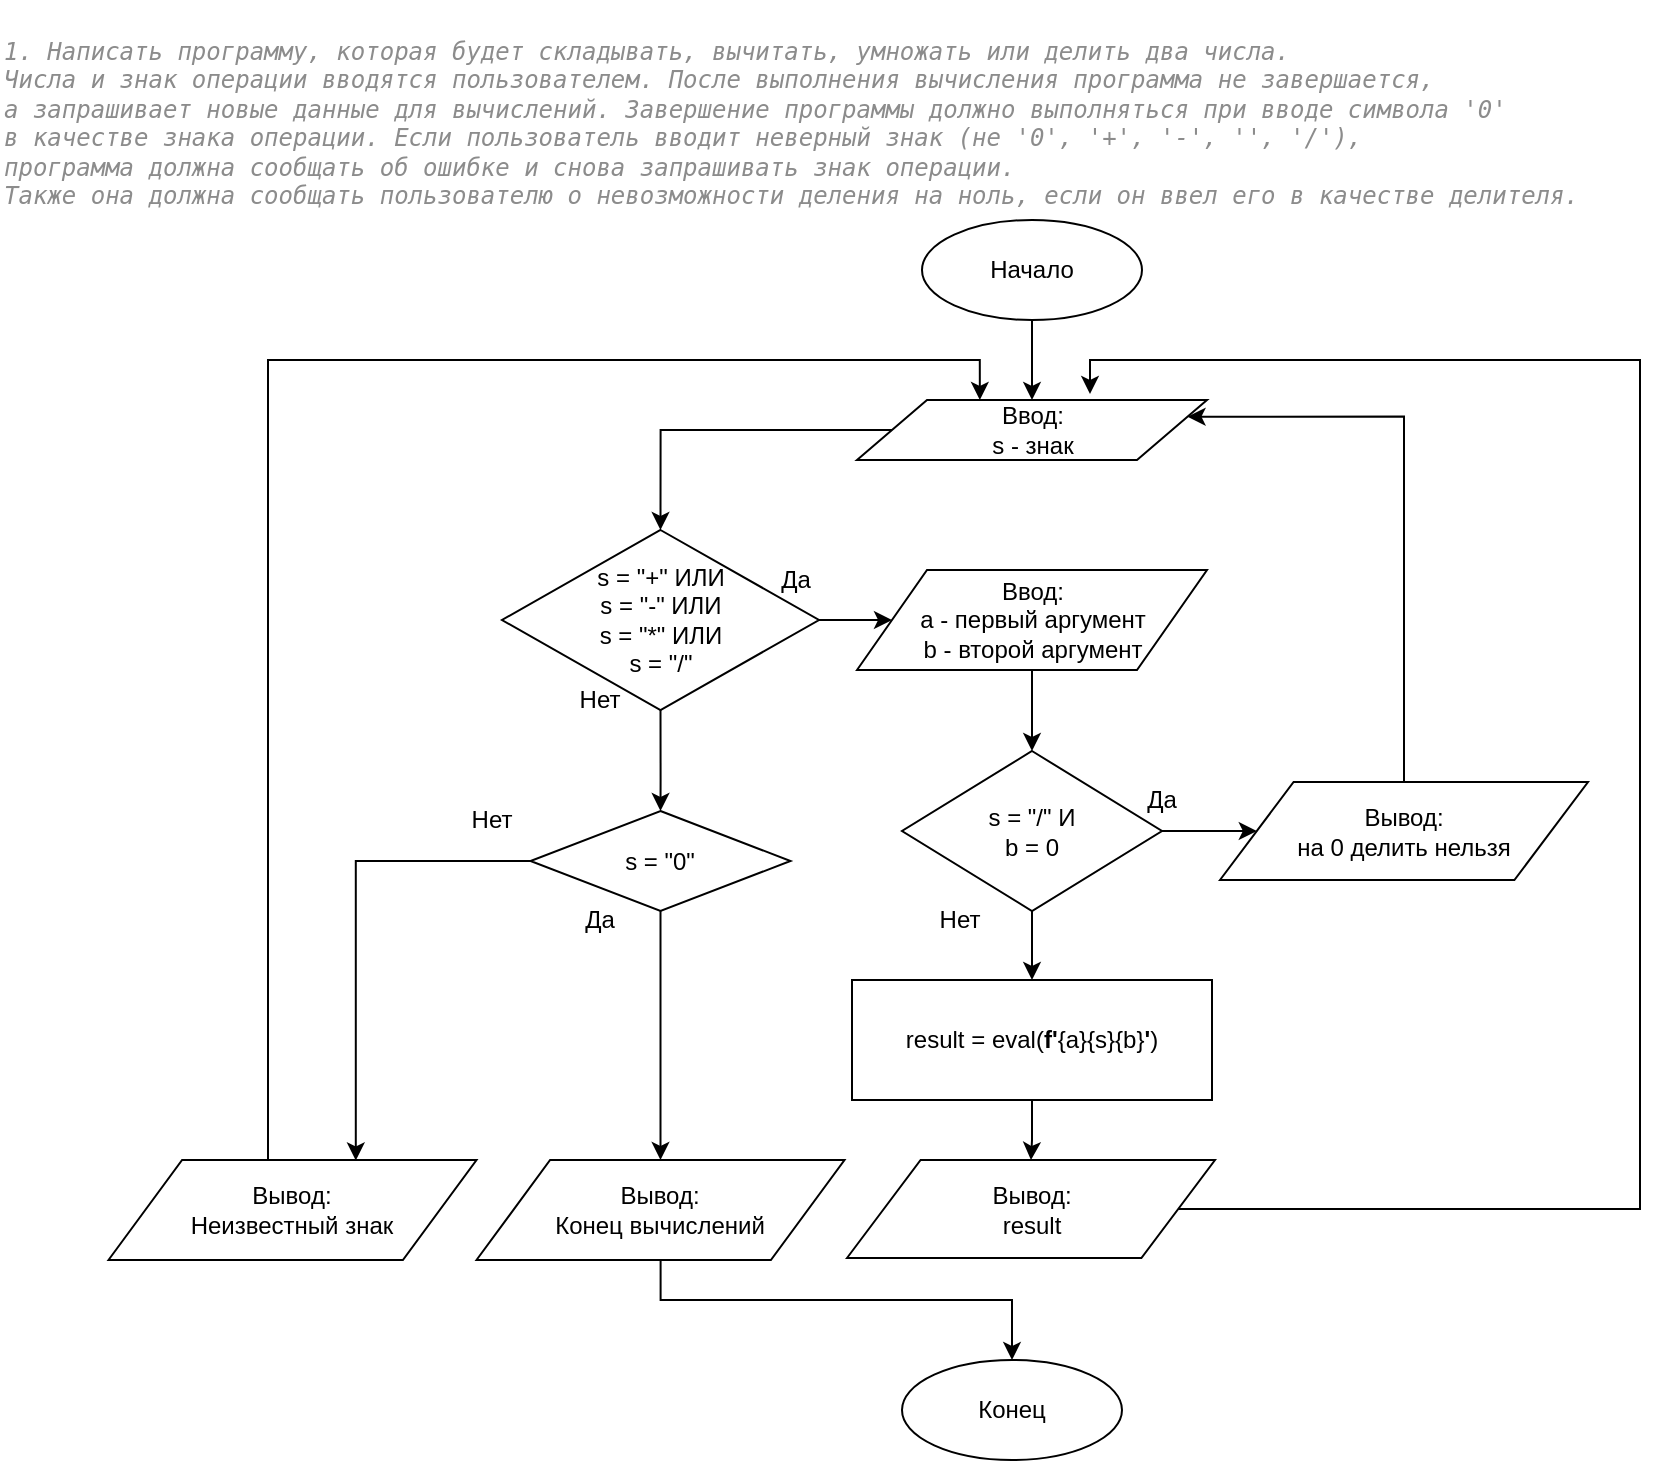 <mxfile version="13.4.6" type="device" pages="2"><diagram id="81qUZh4XF6l_Lqm-g2Ut" name="task_1"><mxGraphModel dx="1108" dy="668" grid="1" gridSize="10" guides="1" tooltips="1" connect="1" arrows="1" fold="1" page="1" pageScale="1" pageWidth="850" pageHeight="1100" math="0" shadow="0"><root><mxCell id="0"/><mxCell id="1" parent="0"/><mxCell id="Z9RbrTH4uGzo1pY_8Hb_-7" style="edgeStyle=orthogonalEdgeStyle;rounded=0;orthogonalLoop=1;jettySize=auto;html=1;" edge="1" parent="1" source="Z9RbrTH4uGzo1pY_8Hb_-1" target="Z9RbrTH4uGzo1pY_8Hb_-6"><mxGeometry relative="1" as="geometry"/></mxCell><mxCell id="Z9RbrTH4uGzo1pY_8Hb_-1" value="Начало" style="ellipse;whiteSpace=wrap;html=1;" vertex="1" parent="1"><mxGeometry x="461" y="110" width="110" height="50" as="geometry"/></mxCell><mxCell id="Z9RbrTH4uGzo1pY_8Hb_-2" value="&lt;pre style=&quot;background-color: #ffffff ; color: #080808 ; font-family: &amp;quot;jetbrains mono&amp;quot; , monospace ; font-size: 9 8pt&quot;&gt;&lt;span style=&quot;color: #8c8c8c ; font-style: italic&quot;&gt;1. Написать программу, которая будет складывать, вычитать, умножать или делить два числа.&lt;br&gt;&lt;/span&gt;&lt;span style=&quot;color: #8c8c8c ; font-style: italic&quot;&gt;Числа и знак операции вводятся пользователем. После выполнения вычисления программа не завершается,&lt;br&gt;&lt;/span&gt;&lt;span style=&quot;color: #8c8c8c ; font-style: italic&quot;&gt;а запрашивает новые данные для вычислений. Завершение программы должно выполняться при вводе символа '0'&lt;br&gt;&lt;/span&gt;&lt;span style=&quot;color: #8c8c8c ; font-style: italic&quot;&gt;в качестве знака операции. Если пользователь вводит неверный знак (не '0', '+', '-', '', '/'),&lt;br&gt;&lt;/span&gt;&lt;span style=&quot;color: #8c8c8c ; font-style: italic&quot;&gt;программа должна сообщать об ошибке и снова запрашивать знак операции.&lt;br&gt;&lt;/span&gt;&lt;span style=&quot;color: #8c8c8c ; font-style: italic&quot;&gt;Также она должна сообщать пользователю о невозможности деления на ноль, если он ввел его в качестве делителя.&lt;/span&gt;&lt;/pre&gt;" style="text;whiteSpace=wrap;html=1;" vertex="1" parent="1"><mxGeometry width="550" height="120" as="geometry"/></mxCell><mxCell id="Z9RbrTH4uGzo1pY_8Hb_-59" style="edgeStyle=orthogonalEdgeStyle;rounded=0;orthogonalLoop=1;jettySize=auto;html=1;entryX=0.5;entryY=0;entryDx=0;entryDy=0;" edge="1" parent="1" source="Z9RbrTH4uGzo1pY_8Hb_-6" target="Z9RbrTH4uGzo1pY_8Hb_-66"><mxGeometry relative="1" as="geometry"/></mxCell><mxCell id="Z9RbrTH4uGzo1pY_8Hb_-6" value="&lt;div&gt;Ввод:&lt;/div&gt;s - знак" style="shape=parallelogram;perimeter=parallelogramPerimeter;whiteSpace=wrap;html=1;" vertex="1" parent="1"><mxGeometry x="428.5" y="200" width="175" height="30" as="geometry"/></mxCell><mxCell id="Z9RbrTH4uGzo1pY_8Hb_-96" style="edgeStyle=orthogonalEdgeStyle;rounded=0;orthogonalLoop=1;jettySize=auto;html=1;entryX=0;entryY=0.5;entryDx=0;entryDy=0;" edge="1" parent="1" source="Z9RbrTH4uGzo1pY_8Hb_-17" target="Z9RbrTH4uGzo1pY_8Hb_-33"><mxGeometry relative="1" as="geometry"/></mxCell><mxCell id="Z9RbrTH4uGzo1pY_8Hb_-99" style="edgeStyle=orthogonalEdgeStyle;rounded=0;orthogonalLoop=1;jettySize=auto;html=1;entryX=0.5;entryY=0;entryDx=0;entryDy=0;" edge="1" parent="1" source="Z9RbrTH4uGzo1pY_8Hb_-17" target="Z9RbrTH4uGzo1pY_8Hb_-22"><mxGeometry relative="1" as="geometry"/></mxCell><mxCell id="Z9RbrTH4uGzo1pY_8Hb_-17" value="&lt;div&gt;s = &quot;/&quot; И&lt;/div&gt;&lt;div&gt;b = 0&lt;br&gt;&lt;/div&gt;" style="rhombus;whiteSpace=wrap;html=1;" vertex="1" parent="1"><mxGeometry x="451" y="375.5" width="130" height="80" as="geometry"/></mxCell><mxCell id="Z9RbrTH4uGzo1pY_8Hb_-18" value="Да" style="text;html=1;strokeColor=none;fillColor=none;align=center;verticalAlign=middle;whiteSpace=wrap;rounded=0;" vertex="1" parent="1"><mxGeometry x="560.5" y="390" width="40" height="20" as="geometry"/></mxCell><mxCell id="Z9RbrTH4uGzo1pY_8Hb_-19" value="Нет" style="text;html=1;strokeColor=none;fillColor=none;align=center;verticalAlign=middle;whiteSpace=wrap;rounded=0;" vertex="1" parent="1"><mxGeometry x="460" y="450" width="40" height="20" as="geometry"/></mxCell><mxCell id="Z9RbrTH4uGzo1pY_8Hb_-100" style="edgeStyle=orthogonalEdgeStyle;rounded=0;orthogonalLoop=1;jettySize=auto;html=1;entryX=0.5;entryY=0;entryDx=0;entryDy=0;" edge="1" parent="1" source="Z9RbrTH4uGzo1pY_8Hb_-22" target="Z9RbrTH4uGzo1pY_8Hb_-35"><mxGeometry relative="1" as="geometry"/></mxCell><mxCell id="Z9RbrTH4uGzo1pY_8Hb_-22" value="result = eval(&lt;span style=&quot;font-weight: bold&quot;&gt;f'&lt;/span&gt;{a}{s}{b}&lt;span style=&quot;font-weight: bold&quot;&gt;'&lt;/span&gt;)" style="rounded=0;whiteSpace=wrap;html=1;" vertex="1" parent="1"><mxGeometry x="426" y="490" width="180" height="60" as="geometry"/></mxCell><mxCell id="Z9RbrTH4uGzo1pY_8Hb_-103" style="edgeStyle=orthogonalEdgeStyle;rounded=0;orthogonalLoop=1;jettySize=auto;html=1;entryX=1;entryY=0.25;entryDx=0;entryDy=0;" edge="1" parent="1" source="Z9RbrTH4uGzo1pY_8Hb_-33" target="Z9RbrTH4uGzo1pY_8Hb_-6"><mxGeometry relative="1" as="geometry"><Array as="points"><mxPoint x="702" y="208"/></Array></mxGeometry></mxCell><mxCell id="Z9RbrTH4uGzo1pY_8Hb_-33" value="&lt;div&gt;Вывод:&lt;/div&gt;&lt;div&gt;на 0 делить нельзя&lt;br&gt;&lt;/div&gt;" style="shape=parallelogram;perimeter=parallelogramPerimeter;whiteSpace=wrap;html=1;" vertex="1" parent="1"><mxGeometry x="610" y="391" width="184" height="49" as="geometry"/></mxCell><mxCell id="Z9RbrTH4uGzo1pY_8Hb_-101" style="edgeStyle=orthogonalEdgeStyle;rounded=0;orthogonalLoop=1;jettySize=auto;html=1;" edge="1" parent="1" source="Z9RbrTH4uGzo1pY_8Hb_-35"><mxGeometry relative="1" as="geometry"><mxPoint x="545" y="197" as="targetPoint"/><Array as="points"><mxPoint x="820" y="604"/><mxPoint x="820" y="180"/><mxPoint x="545" y="180"/></Array></mxGeometry></mxCell><mxCell id="Z9RbrTH4uGzo1pY_8Hb_-35" value="&lt;div&gt;Вывод:&lt;/div&gt;&lt;div&gt;result&lt;br&gt;&lt;/div&gt;" style="shape=parallelogram;perimeter=parallelogramPerimeter;whiteSpace=wrap;html=1;" vertex="1" parent="1"><mxGeometry x="423.5" y="580" width="184" height="49" as="geometry"/></mxCell><mxCell id="Z9RbrTH4uGzo1pY_8Hb_-36" value="&lt;div&gt;Конец&lt;/div&gt;" style="ellipse;whiteSpace=wrap;html=1;" vertex="1" parent="1"><mxGeometry x="451" y="680" width="110" height="50" as="geometry"/></mxCell><mxCell id="Z9RbrTH4uGzo1pY_8Hb_-108" style="edgeStyle=orthogonalEdgeStyle;rounded=0;orthogonalLoop=1;jettySize=auto;html=1;entryX=0.351;entryY=0;entryDx=0;entryDy=0;entryPerimeter=0;" edge="1" parent="1" source="Z9RbrTH4uGzo1pY_8Hb_-43" target="Z9RbrTH4uGzo1pY_8Hb_-6"><mxGeometry relative="1" as="geometry"><Array as="points"><mxPoint x="134" y="180"/><mxPoint x="490" y="180"/></Array></mxGeometry></mxCell><mxCell id="Z9RbrTH4uGzo1pY_8Hb_-43" value="&lt;div&gt;Вывод:&lt;/div&gt;&lt;div&gt;Неизвестный знак&lt;br&gt;&lt;/div&gt;" style="shape=parallelogram;perimeter=parallelogramPerimeter;whiteSpace=wrap;html=1;" vertex="1" parent="1"><mxGeometry x="54.25" y="580" width="184" height="50" as="geometry"/></mxCell><mxCell id="Z9RbrTH4uGzo1pY_8Hb_-109" style="edgeStyle=orthogonalEdgeStyle;rounded=0;orthogonalLoop=1;jettySize=auto;html=1;" edge="1" parent="1" source="Z9RbrTH4uGzo1pY_8Hb_-51" target="Z9RbrTH4uGzo1pY_8Hb_-36"><mxGeometry relative="1" as="geometry"><Array as="points"><mxPoint x="330" y="650"/><mxPoint x="506" y="650"/></Array></mxGeometry></mxCell><mxCell id="Z9RbrTH4uGzo1pY_8Hb_-51" value="&lt;div&gt;Вывод:&lt;/div&gt;&lt;div&gt;Конец вычислений&lt;br&gt;&lt;/div&gt;" style="shape=parallelogram;perimeter=parallelogramPerimeter;whiteSpace=wrap;html=1;" vertex="1" parent="1"><mxGeometry x="238.25" y="580" width="184" height="50" as="geometry"/></mxCell><mxCell id="Z9RbrTH4uGzo1pY_8Hb_-105" style="edgeStyle=orthogonalEdgeStyle;rounded=0;orthogonalLoop=1;jettySize=auto;html=1;exitX=0.5;exitY=1;exitDx=0;exitDy=0;" edge="1" parent="1" source="Z9RbrTH4uGzo1pY_8Hb_-57" target="Z9RbrTH4uGzo1pY_8Hb_-51"><mxGeometry relative="1" as="geometry"/></mxCell><mxCell id="Z9RbrTH4uGzo1pY_8Hb_-110" style="edgeStyle=orthogonalEdgeStyle;rounded=0;orthogonalLoop=1;jettySize=auto;html=1;entryX=0.672;entryY=0.005;entryDx=0;entryDy=0;entryPerimeter=0;" edge="1" parent="1" source="Z9RbrTH4uGzo1pY_8Hb_-57" target="Z9RbrTH4uGzo1pY_8Hb_-43"><mxGeometry relative="1" as="geometry"/></mxCell><mxCell id="Z9RbrTH4uGzo1pY_8Hb_-57" value="s = &quot;0&quot;" style="rhombus;whiteSpace=wrap;html=1;" vertex="1" parent="1"><mxGeometry x="265.25" y="405.5" width="130" height="50" as="geometry"/></mxCell><mxCell id="Z9RbrTH4uGzo1pY_8Hb_-58" value="Нет" style="text;html=1;strokeColor=none;fillColor=none;align=center;verticalAlign=middle;whiteSpace=wrap;rounded=0;" vertex="1" parent="1"><mxGeometry x="225.5" y="400" width="40" height="20" as="geometry"/></mxCell><mxCell id="Z9RbrTH4uGzo1pY_8Hb_-93" style="edgeStyle=orthogonalEdgeStyle;rounded=0;orthogonalLoop=1;jettySize=auto;html=1;entryX=0.5;entryY=0;entryDx=0;entryDy=0;" edge="1" parent="1" source="Z9RbrTH4uGzo1pY_8Hb_-61" target="Z9RbrTH4uGzo1pY_8Hb_-17"><mxGeometry relative="1" as="geometry"/></mxCell><mxCell id="Z9RbrTH4uGzo1pY_8Hb_-61" value="&lt;div&gt;Ввод:&lt;/div&gt;&lt;div&gt;a - первый аргумент&lt;/div&gt;&lt;div&gt;b - второй аргумент&lt;/div&gt;" style="shape=parallelogram;perimeter=parallelogramPerimeter;whiteSpace=wrap;html=1;" vertex="1" parent="1"><mxGeometry x="428.5" y="285" width="175" height="50" as="geometry"/></mxCell><mxCell id="Z9RbrTH4uGzo1pY_8Hb_-63" value="Да" style="text;html=1;strokeColor=none;fillColor=none;align=center;verticalAlign=middle;whiteSpace=wrap;rounded=0;" vertex="1" parent="1"><mxGeometry x="280" y="450" width="40" height="20" as="geometry"/></mxCell><mxCell id="Z9RbrTH4uGzo1pY_8Hb_-76" style="edgeStyle=orthogonalEdgeStyle;rounded=0;orthogonalLoop=1;jettySize=auto;html=1;entryX=0;entryY=0.5;entryDx=0;entryDy=0;exitX=1;exitY=0.5;exitDx=0;exitDy=0;" edge="1" parent="1" source="Z9RbrTH4uGzo1pY_8Hb_-66" target="Z9RbrTH4uGzo1pY_8Hb_-61"><mxGeometry relative="1" as="geometry"/></mxCell><mxCell id="Z9RbrTH4uGzo1pY_8Hb_-104" style="edgeStyle=orthogonalEdgeStyle;rounded=0;orthogonalLoop=1;jettySize=auto;html=1;entryX=0.5;entryY=0;entryDx=0;entryDy=0;exitX=0.5;exitY=1;exitDx=0;exitDy=0;" edge="1" parent="1" source="Z9RbrTH4uGzo1pY_8Hb_-66" target="Z9RbrTH4uGzo1pY_8Hb_-57"><mxGeometry relative="1" as="geometry"><Array as="points"><mxPoint x="330" y="390"/><mxPoint x="330" y="390"/></Array></mxGeometry></mxCell><mxCell id="Z9RbrTH4uGzo1pY_8Hb_-66" value="&lt;div&gt;s = &quot;+&quot; ИЛИ&lt;/div&gt;&lt;div&gt;s = &quot;-&quot; ИЛИ&lt;/div&gt;&lt;div&gt;s = &quot;*&quot; ИЛИ&lt;/div&gt;&lt;div&gt;s = &quot;/&quot;&lt;/div&gt;" style="rhombus;whiteSpace=wrap;html=1;" vertex="1" parent="1"><mxGeometry x="251" y="265" width="158.5" height="90" as="geometry"/></mxCell><mxCell id="Z9RbrTH4uGzo1pY_8Hb_-67" value="Да" style="text;html=1;strokeColor=none;fillColor=none;align=center;verticalAlign=middle;whiteSpace=wrap;rounded=0;" vertex="1" parent="1"><mxGeometry x="378" y="280" width="40" height="20" as="geometry"/></mxCell><mxCell id="Z9RbrTH4uGzo1pY_8Hb_-68" value="Нет" style="text;html=1;strokeColor=none;fillColor=none;align=center;verticalAlign=middle;whiteSpace=wrap;rounded=0;" vertex="1" parent="1"><mxGeometry x="280" y="340" width="40" height="20" as="geometry"/></mxCell></root></mxGraphModel></diagram><diagram id="hW7du9frnyWJmd-frrTj" name="task_2"><mxGraphModel dx="1108" dy="668" grid="1" gridSize="10" guides="1" tooltips="1" connect="1" arrows="1" fold="1" page="1" pageScale="1" pageWidth="850" pageHeight="1100" math="0" shadow="0"><root><mxCell id="K87wexsOpbLXQl9O1R2x-0"/><mxCell id="K87wexsOpbLXQl9O1R2x-1" parent="K87wexsOpbLXQl9O1R2x-0"/><mxCell id="K87wexsOpbLXQl9O1R2x-2" value="&lt;pre style=&quot;background-color: #ffffff ; color: #080808 ; font-family: &amp;quot;jetbrains mono&amp;quot; , monospace ; font-size: 9 8pt&quot;&gt;&lt;span style=&quot;color: #8c8c8c ; font-style: italic&quot;&gt;2. Посчитать четные и нечетные цифры введенного натурального числа. &lt;br&gt;&lt;/span&gt;&lt;span style=&quot;color: #8c8c8c ; font-style: italic&quot;&gt;Например, если введено число 34560, в нем 3 четные цифры (4, 6 и 0) и 2 нечетные (3 и 5).&lt;/span&gt;&lt;/pre&gt;" style="text;whiteSpace=wrap;html=1;" vertex="1" parent="K87wexsOpbLXQl9O1R2x-1"><mxGeometry width="550" height="70" as="geometry"/></mxCell><mxCell id="K87wexsOpbLXQl9O1R2x-27" style="edgeStyle=orthogonalEdgeStyle;rounded=0;orthogonalLoop=1;jettySize=auto;html=1;entryX=0.5;entryY=0;entryDx=0;entryDy=0;" edge="1" parent="K87wexsOpbLXQl9O1R2x-1" source="K87wexsOpbLXQl9O1R2x-3" target="K87wexsOpbLXQl9O1R2x-4"><mxGeometry relative="1" as="geometry"/></mxCell><mxCell id="K87wexsOpbLXQl9O1R2x-3" value="Начало" style="ellipse;whiteSpace=wrap;html=1;" vertex="1" parent="K87wexsOpbLXQl9O1R2x-1"><mxGeometry x="370" y="60" width="110" height="50" as="geometry"/></mxCell><mxCell id="K87wexsOpbLXQl9O1R2x-28" style="edgeStyle=orthogonalEdgeStyle;rounded=0;orthogonalLoop=1;jettySize=auto;html=1;entryX=0.5;entryY=0;entryDx=0;entryDy=0;" edge="1" parent="K87wexsOpbLXQl9O1R2x-1" source="K87wexsOpbLXQl9O1R2x-4" target="K87wexsOpbLXQl9O1R2x-10"><mxGeometry relative="1" as="geometry"/></mxCell><mxCell id="K87wexsOpbLXQl9O1R2x-4" value="&lt;div&gt;Ввод:&lt;/div&gt;&lt;div&gt;num&lt;/div&gt;" style="shape=parallelogram;perimeter=parallelogramPerimeter;whiteSpace=wrap;html=1;" vertex="1" parent="K87wexsOpbLXQl9O1R2x-1"><mxGeometry x="365" y="140" width="120" height="30" as="geometry"/></mxCell><mxCell id="K87wexsOpbLXQl9O1R2x-22" style="edgeStyle=orthogonalEdgeStyle;rounded=0;orthogonalLoop=1;jettySize=auto;html=1;entryX=0;entryY=0.5;entryDx=0;entryDy=0;" edge="1" parent="K87wexsOpbLXQl9O1R2x-1" source="K87wexsOpbLXQl9O1R2x-5" target="K87wexsOpbLXQl9O1R2x-9"><mxGeometry relative="1" as="geometry"/></mxCell><mxCell id="K87wexsOpbLXQl9O1R2x-30" style="edgeStyle=orthogonalEdgeStyle;rounded=0;orthogonalLoop=1;jettySize=auto;html=1;entryX=0;entryY=0.5;entryDx=0;entryDy=0;exitX=0.5;exitY=1;exitDx=0;exitDy=0;" edge="1" parent="K87wexsOpbLXQl9O1R2x-1" source="K87wexsOpbLXQl9O1R2x-5" target="K87wexsOpbLXQl9O1R2x-20"><mxGeometry relative="1" as="geometry"><Array as="points"><mxPoint x="263" y="640"/></Array></mxGeometry></mxCell><mxCell id="K87wexsOpbLXQl9O1R2x-5" value="num &amp;gt; 0" style="rhombus;whiteSpace=wrap;html=1;" vertex="1" parent="K87wexsOpbLXQl9O1R2x-1"><mxGeometry x="198" y="310" width="130" height="60" as="geometry"/></mxCell><mxCell id="K87wexsOpbLXQl9O1R2x-6" value="Да" style="text;html=1;strokeColor=none;fillColor=none;align=center;verticalAlign=middle;whiteSpace=wrap;rounded=0;" vertex="1" parent="K87wexsOpbLXQl9O1R2x-1"><mxGeometry x="308" y="310" width="40" height="20" as="geometry"/></mxCell><mxCell id="K87wexsOpbLXQl9O1R2x-7" value="Нет" style="text;html=1;strokeColor=none;fillColor=none;align=center;verticalAlign=middle;whiteSpace=wrap;rounded=0;" vertex="1" parent="K87wexsOpbLXQl9O1R2x-1"><mxGeometry x="210" y="360" width="40" height="20" as="geometry"/></mxCell><mxCell id="K87wexsOpbLXQl9O1R2x-14" style="edgeStyle=orthogonalEdgeStyle;rounded=0;orthogonalLoop=1;jettySize=auto;html=1;entryX=0.5;entryY=0;entryDx=0;entryDy=0;" edge="1" parent="K87wexsOpbLXQl9O1R2x-1" source="K87wexsOpbLXQl9O1R2x-9" target="K87wexsOpbLXQl9O1R2x-11"><mxGeometry relative="1" as="geometry"/></mxCell><mxCell id="K87wexsOpbLXQl9O1R2x-9" value="n = num % 10" style="rounded=0;whiteSpace=wrap;html=1;" vertex="1" parent="K87wexsOpbLXQl9O1R2x-1"><mxGeometry x="368" y="310" width="120" height="60" as="geometry"/></mxCell><mxCell id="K87wexsOpbLXQl9O1R2x-21" style="edgeStyle=orthogonalEdgeStyle;rounded=0;orthogonalLoop=1;jettySize=auto;html=1;entryX=0.5;entryY=0;entryDx=0;entryDy=0;exitX=0;exitY=0.5;exitDx=0;exitDy=0;" edge="1" parent="K87wexsOpbLXQl9O1R2x-1" source="K87wexsOpbLXQl9O1R2x-10" target="K87wexsOpbLXQl9O1R2x-5"><mxGeometry relative="1" as="geometry"/></mxCell><mxCell id="K87wexsOpbLXQl9O1R2x-10" value="&lt;div&gt;n_even = 0 (число четных)&lt;br&gt;&lt;/div&gt;&lt;div&gt;n_odd = 0 (число нечетных)&lt;br&gt;&lt;/div&gt;" style="rounded=0;whiteSpace=wrap;html=1;" vertex="1" parent="K87wexsOpbLXQl9O1R2x-1"><mxGeometry x="325" y="210" width="200" height="60" as="geometry"/></mxCell><mxCell id="K87wexsOpbLXQl9O1R2x-16" style="edgeStyle=orthogonalEdgeStyle;rounded=0;orthogonalLoop=1;jettySize=auto;html=1;" edge="1" parent="K87wexsOpbLXQl9O1R2x-1" source="K87wexsOpbLXQl9O1R2x-11" target="K87wexsOpbLXQl9O1R2x-15"><mxGeometry relative="1" as="geometry"/></mxCell><mxCell id="K87wexsOpbLXQl9O1R2x-19" style="edgeStyle=orthogonalEdgeStyle;rounded=0;orthogonalLoop=1;jettySize=auto;html=1;" edge="1" parent="K87wexsOpbLXQl9O1R2x-1" source="K87wexsOpbLXQl9O1R2x-11" target="K87wexsOpbLXQl9O1R2x-17"><mxGeometry relative="1" as="geometry"/></mxCell><mxCell id="K87wexsOpbLXQl9O1R2x-11" value="n - четное" style="rhombus;whiteSpace=wrap;html=1;" vertex="1" parent="K87wexsOpbLXQl9O1R2x-1"><mxGeometry x="363" y="410" width="130" height="60" as="geometry"/></mxCell><mxCell id="K87wexsOpbLXQl9O1R2x-12" value="Да" style="text;html=1;strokeColor=none;fillColor=none;align=center;verticalAlign=middle;whiteSpace=wrap;rounded=0;" vertex="1" parent="K87wexsOpbLXQl9O1R2x-1"><mxGeometry x="478" y="410" width="40" height="20" as="geometry"/></mxCell><mxCell id="K87wexsOpbLXQl9O1R2x-13" value="Нет" style="text;html=1;strokeColor=none;fillColor=none;align=center;verticalAlign=middle;whiteSpace=wrap;rounded=0;" vertex="1" parent="K87wexsOpbLXQl9O1R2x-1"><mxGeometry x="383" y="460" width="40" height="20" as="geometry"/></mxCell><mxCell id="K87wexsOpbLXQl9O1R2x-25" style="edgeStyle=orthogonalEdgeStyle;rounded=0;orthogonalLoop=1;jettySize=auto;html=1;entryX=0.5;entryY=0;entryDx=0;entryDy=0;" edge="1" parent="K87wexsOpbLXQl9O1R2x-1" source="K87wexsOpbLXQl9O1R2x-15" target="K87wexsOpbLXQl9O1R2x-23"><mxGeometry relative="1" as="geometry"/></mxCell><mxCell id="K87wexsOpbLXQl9O1R2x-15" value="&lt;div&gt;n_even += 1&lt;br&gt;&lt;/div&gt;" style="rounded=0;whiteSpace=wrap;html=1;" vertex="1" parent="K87wexsOpbLXQl9O1R2x-1"><mxGeometry x="533" y="410" width="120" height="60" as="geometry"/></mxCell><mxCell id="K87wexsOpbLXQl9O1R2x-24" style="edgeStyle=orthogonalEdgeStyle;rounded=0;orthogonalLoop=1;jettySize=auto;html=1;entryX=0;entryY=0.5;entryDx=0;entryDy=0;" edge="1" parent="K87wexsOpbLXQl9O1R2x-1" source="K87wexsOpbLXQl9O1R2x-17" target="K87wexsOpbLXQl9O1R2x-23"><mxGeometry relative="1" as="geometry"/></mxCell><mxCell id="K87wexsOpbLXQl9O1R2x-17" value="&lt;div&gt;n_odd += 1&lt;br&gt;&lt;/div&gt;" style="rounded=0;whiteSpace=wrap;html=1;" vertex="1" parent="K87wexsOpbLXQl9O1R2x-1"><mxGeometry x="368" y="510" width="120" height="60" as="geometry"/></mxCell><mxCell id="K87wexsOpbLXQl9O1R2x-32" style="edgeStyle=orthogonalEdgeStyle;rounded=0;orthogonalLoop=1;jettySize=auto;html=1;entryX=0.5;entryY=0;entryDx=0;entryDy=0;" edge="1" parent="K87wexsOpbLXQl9O1R2x-1" source="K87wexsOpbLXQl9O1R2x-20" target="K87wexsOpbLXQl9O1R2x-31"><mxGeometry relative="1" as="geometry"/></mxCell><mxCell id="K87wexsOpbLXQl9O1R2x-20" value="&lt;div&gt;Вывод:&lt;/div&gt;&lt;div&gt; n_even&lt;/div&gt;&lt;div&gt;n_odd&lt;br&gt;&lt;/div&gt;" style="shape=parallelogram;perimeter=parallelogramPerimeter;whiteSpace=wrap;html=1;" vertex="1" parent="K87wexsOpbLXQl9O1R2x-1"><mxGeometry x="360" y="610" width="120" height="60" as="geometry"/></mxCell><mxCell id="K87wexsOpbLXQl9O1R2x-29" style="edgeStyle=orthogonalEdgeStyle;rounded=0;orthogonalLoop=1;jettySize=auto;html=1;entryX=0.5;entryY=0;entryDx=0;entryDy=0;" edge="1" parent="K87wexsOpbLXQl9O1R2x-1" source="K87wexsOpbLXQl9O1R2x-23" target="K87wexsOpbLXQl9O1R2x-5"><mxGeometry relative="1" as="geometry"><Array as="points"><mxPoint x="670" y="540"/><mxPoint x="670" y="290"/><mxPoint x="263" y="290"/></Array></mxGeometry></mxCell><mxCell id="K87wexsOpbLXQl9O1R2x-23" value="num //= 10" style="rounded=0;whiteSpace=wrap;html=1;" vertex="1" parent="K87wexsOpbLXQl9O1R2x-1"><mxGeometry x="533" y="510" width="120" height="60" as="geometry"/></mxCell><mxCell id="K87wexsOpbLXQl9O1R2x-31" value="&lt;div&gt;Конец&lt;/div&gt;" style="ellipse;whiteSpace=wrap;html=1;" vertex="1" parent="K87wexsOpbLXQl9O1R2x-1"><mxGeometry x="365" y="710" width="110" height="50" as="geometry"/></mxCell></root></mxGraphModel></diagram></mxfile>